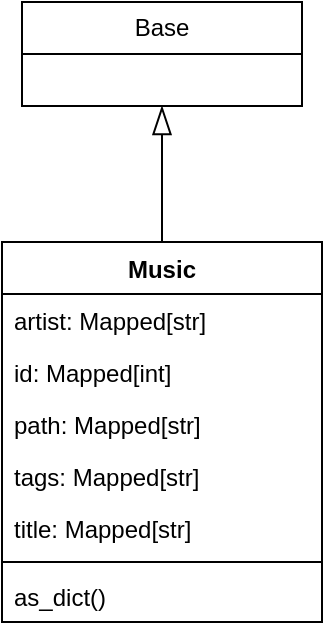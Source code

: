 <mxfile version="21.3.0" type="github">
  <diagram name="1 oldal" id="-MFxgAG2QuZnw5XRDOWt">
    <mxGraphModel dx="961" dy="523" grid="1" gridSize="10" guides="1" tooltips="1" connect="1" arrows="1" fold="1" page="1" pageScale="1" pageWidth="800" pageHeight="800" math="0" shadow="0">
      <root>
        <mxCell id="0" />
        <mxCell id="1" parent="0" />
        <mxCell id="E4cusPtdHmeSmxVN3Qiq-1" value="Base" style="swimlane;fontStyle=0;childLayout=stackLayout;horizontal=1;startSize=26;fillColor=none;horizontalStack=0;resizeParent=1;resizeParentMax=0;resizeLast=0;collapsible=1;marginBottom=0;whiteSpace=wrap;html=1;" vertex="1" parent="1">
          <mxGeometry x="340" y="120" width="140" height="52" as="geometry" />
        </mxCell>
        <mxCell id="E4cusPtdHmeSmxVN3Qiq-9" value="Music" style="swimlane;fontStyle=1;align=center;verticalAlign=top;childLayout=stackLayout;horizontal=1;startSize=26;horizontalStack=0;resizeParent=1;resizeParentMax=0;resizeLast=0;collapsible=1;marginBottom=0;whiteSpace=wrap;html=1;" vertex="1" parent="1">
          <mxGeometry x="330" y="240" width="160" height="190" as="geometry" />
        </mxCell>
        <mxCell id="E4cusPtdHmeSmxVN3Qiq-10" value="artist: Mapped[str]" style="text;strokeColor=none;fillColor=none;align=left;verticalAlign=top;spacingLeft=4;spacingRight=4;overflow=hidden;rotatable=0;points=[[0,0.5],[1,0.5]];portConstraint=eastwest;whiteSpace=wrap;html=1;" vertex="1" parent="E4cusPtdHmeSmxVN3Qiq-9">
          <mxGeometry y="26" width="160" height="26" as="geometry" />
        </mxCell>
        <mxCell id="E4cusPtdHmeSmxVN3Qiq-13" value="id: Mapped[int]" style="text;strokeColor=none;fillColor=none;align=left;verticalAlign=top;spacingLeft=4;spacingRight=4;overflow=hidden;rotatable=0;points=[[0,0.5],[1,0.5]];portConstraint=eastwest;whiteSpace=wrap;html=1;" vertex="1" parent="E4cusPtdHmeSmxVN3Qiq-9">
          <mxGeometry y="52" width="160" height="26" as="geometry" />
        </mxCell>
        <mxCell id="E4cusPtdHmeSmxVN3Qiq-14" value="path: Mapped[str]" style="text;strokeColor=none;fillColor=none;align=left;verticalAlign=top;spacingLeft=4;spacingRight=4;overflow=hidden;rotatable=0;points=[[0,0.5],[1,0.5]];portConstraint=eastwest;whiteSpace=wrap;html=1;" vertex="1" parent="E4cusPtdHmeSmxVN3Qiq-9">
          <mxGeometry y="78" width="160" height="26" as="geometry" />
        </mxCell>
        <mxCell id="E4cusPtdHmeSmxVN3Qiq-15" value="tags: Mapped[str]" style="text;strokeColor=none;fillColor=none;align=left;verticalAlign=top;spacingLeft=4;spacingRight=4;overflow=hidden;rotatable=0;points=[[0,0.5],[1,0.5]];portConstraint=eastwest;whiteSpace=wrap;html=1;" vertex="1" parent="E4cusPtdHmeSmxVN3Qiq-9">
          <mxGeometry y="104" width="160" height="26" as="geometry" />
        </mxCell>
        <mxCell id="E4cusPtdHmeSmxVN3Qiq-16" value="title: Mapped[str]" style="text;strokeColor=none;fillColor=none;align=left;verticalAlign=top;spacingLeft=4;spacingRight=4;overflow=hidden;rotatable=0;points=[[0,0.5],[1,0.5]];portConstraint=eastwest;whiteSpace=wrap;html=1;" vertex="1" parent="E4cusPtdHmeSmxVN3Qiq-9">
          <mxGeometry y="130" width="160" height="26" as="geometry" />
        </mxCell>
        <mxCell id="E4cusPtdHmeSmxVN3Qiq-11" value="" style="line;strokeWidth=1;fillColor=none;align=left;verticalAlign=middle;spacingTop=-1;spacingLeft=3;spacingRight=3;rotatable=0;labelPosition=right;points=[];portConstraint=eastwest;strokeColor=inherit;" vertex="1" parent="E4cusPtdHmeSmxVN3Qiq-9">
          <mxGeometry y="156" width="160" height="8" as="geometry" />
        </mxCell>
        <mxCell id="E4cusPtdHmeSmxVN3Qiq-12" value="as_dict()" style="text;strokeColor=none;fillColor=none;align=left;verticalAlign=top;spacingLeft=4;spacingRight=4;overflow=hidden;rotatable=0;points=[[0,0.5],[1,0.5]];portConstraint=eastwest;whiteSpace=wrap;html=1;" vertex="1" parent="E4cusPtdHmeSmxVN3Qiq-9">
          <mxGeometry y="164" width="160" height="26" as="geometry" />
        </mxCell>
        <mxCell id="E4cusPtdHmeSmxVN3Qiq-17" value="" style="endArrow=blockThin;html=1;endSize=12;startArrow=none;startSize=14;startFill=0;edgeStyle=orthogonalEdgeStyle;align=left;verticalAlign=bottom;rounded=0;exitX=0.5;exitY=0;exitDx=0;exitDy=0;entryX=0.5;entryY=1;entryDx=0;entryDy=0;endFill=0;" edge="1" parent="1" source="E4cusPtdHmeSmxVN3Qiq-9" target="E4cusPtdHmeSmxVN3Qiq-1">
          <mxGeometry x="-0.412" y="-50" relative="1" as="geometry">
            <mxPoint x="240" y="370" as="sourcePoint" />
            <mxPoint x="400" y="370" as="targetPoint" />
            <mxPoint as="offset" />
          </mxGeometry>
        </mxCell>
      </root>
    </mxGraphModel>
  </diagram>
</mxfile>
